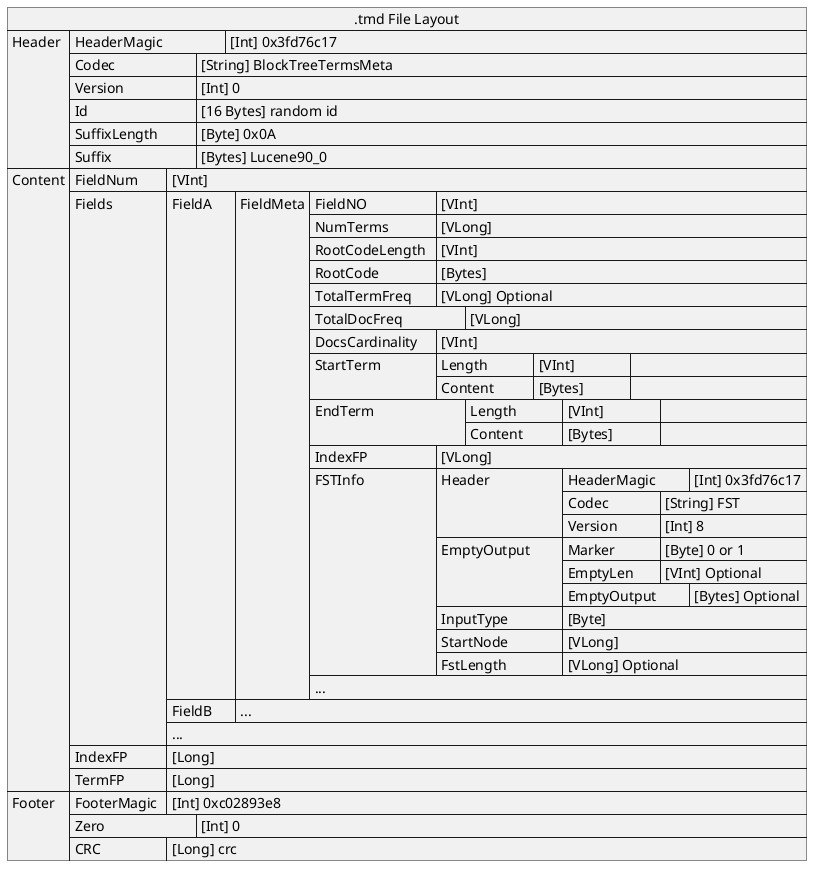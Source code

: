 1. tmd文件（term metadata, 词项元数据文件）
    tmd文件保存tip文件中FST的元数据，以及字段级别统计数据。

@startuml
json ".tmd File Layout" as J {
   "Header":[
      {"HeaderMagic\t\t": "[Int] 0x3fd76c17"},
      {"Codec\t\t\t": "[String] BlockTreeTermsMeta"},
      {"Version\t\t\t": "[Int] 0"},
      {"Id\t\t\t\t": "[16 Bytes] random id"},
      {"SuffixLength\t\t": "[Byte] 0x0A"},
      {"Suffix\t\t\t": "[Bytes] Lucene90_0"}
   ],
   "Content":[
      {"FieldNum\t": "[VInt]"},
      {"Fields\t\t": [
          {"FieldA\t": [
             {"FieldMeta": [
                {"FieldNO\t\t\t": "[VInt]"},
                {"NumTerms\t\t": "[VLong]"},
                {"RootCodeLength\t": "[VInt]"},
                {"RootCode\t\t": "[Bytes]"},
                {"TotalTermFreq\t": "[VLong] Optional"},
                {"TotalDocFreq\t\t": "[VLong]"},
                {"DocsCardinality\t": "[VInt]"},
                {"StartTerm\t\t": {
                    "Length\t\t": {"[VInt]\t\t":[]},
                    "Content\t\t": {"[Bytes]\t\t":[]}
                }},
                {"EndTerm\t\t\t": {
                    "Length\t\t": {"[VInt]\t\t":[]},
                    "Content\t\t": {"[Bytes]\t\t":[]}
                }},
                {"IndexFP\t\t\t": "[VLong]"},
                {"FSTInfo\t\t\t": {
                    "Header\t":[
                        {"HeaderMagic\t": "[Int] 0x3fd76c17"},
                        {"Codec\t\t": "[String] FST"},
                        {"Version\t\t": "[Int] 8"}
                    ],
                    "EmptyOutput\t":[
                        {"Marker\t\t": "[Byte] 0 or 1"},
                        {"EmptyLen\t": "[VInt] Optional"},
                        {"EmptyOutput\t": "[Bytes] Optional"}
                    ],
                    "InputType\t": "[Byte]",
                    "StartNode\t": "[VLong]",
                    "FstLength\t": "[VLong] Optional"
                }},
                "..."
             ]}
          ]},
          {"FieldB\t":["..."]},
          "..."
      ]},
      {"IndexFP\t\t": "[Long]"},
      {"TermFP\t\t": "[Long]"}
   ],
   "Footer":[
      {"FooterMagic\t": "[Int] 0xc02893e8"},
      {"Zero\t\t\t": "[Int] 0"},
      {"CRC\t\t\t": "[Long] crc"}
   ]
}
@enduml